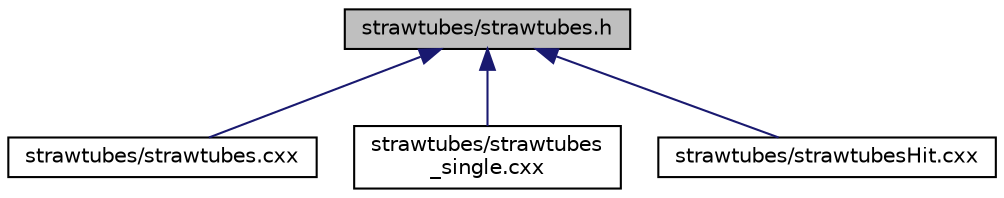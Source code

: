 digraph "strawtubes/strawtubes.h"
{
 // LATEX_PDF_SIZE
  edge [fontname="Helvetica",fontsize="10",labelfontname="Helvetica",labelfontsize="10"];
  node [fontname="Helvetica",fontsize="10",shape=record];
  Node1 [label="strawtubes/strawtubes.h",height=0.2,width=0.4,color="black", fillcolor="grey75", style="filled", fontcolor="black",tooltip=" "];
  Node1 -> Node2 [dir="back",color="midnightblue",fontsize="10",style="solid",fontname="Helvetica"];
  Node2 [label="strawtubes/strawtubes.cxx",height=0.2,width=0.4,color="black", fillcolor="white", style="filled",URL="$strawtubes_8cxx.html",tooltip=" "];
  Node1 -> Node3 [dir="back",color="midnightblue",fontsize="10",style="solid",fontname="Helvetica"];
  Node3 [label="strawtubes/strawtubes\l_single.cxx",height=0.2,width=0.4,color="black", fillcolor="white", style="filled",URL="$strawtubes__single_8cxx.html",tooltip=" "];
  Node1 -> Node4 [dir="back",color="midnightblue",fontsize="10",style="solid",fontname="Helvetica"];
  Node4 [label="strawtubes/strawtubesHit.cxx",height=0.2,width=0.4,color="black", fillcolor="white", style="filled",URL="$strawtubesHit_8cxx.html",tooltip=" "];
}
